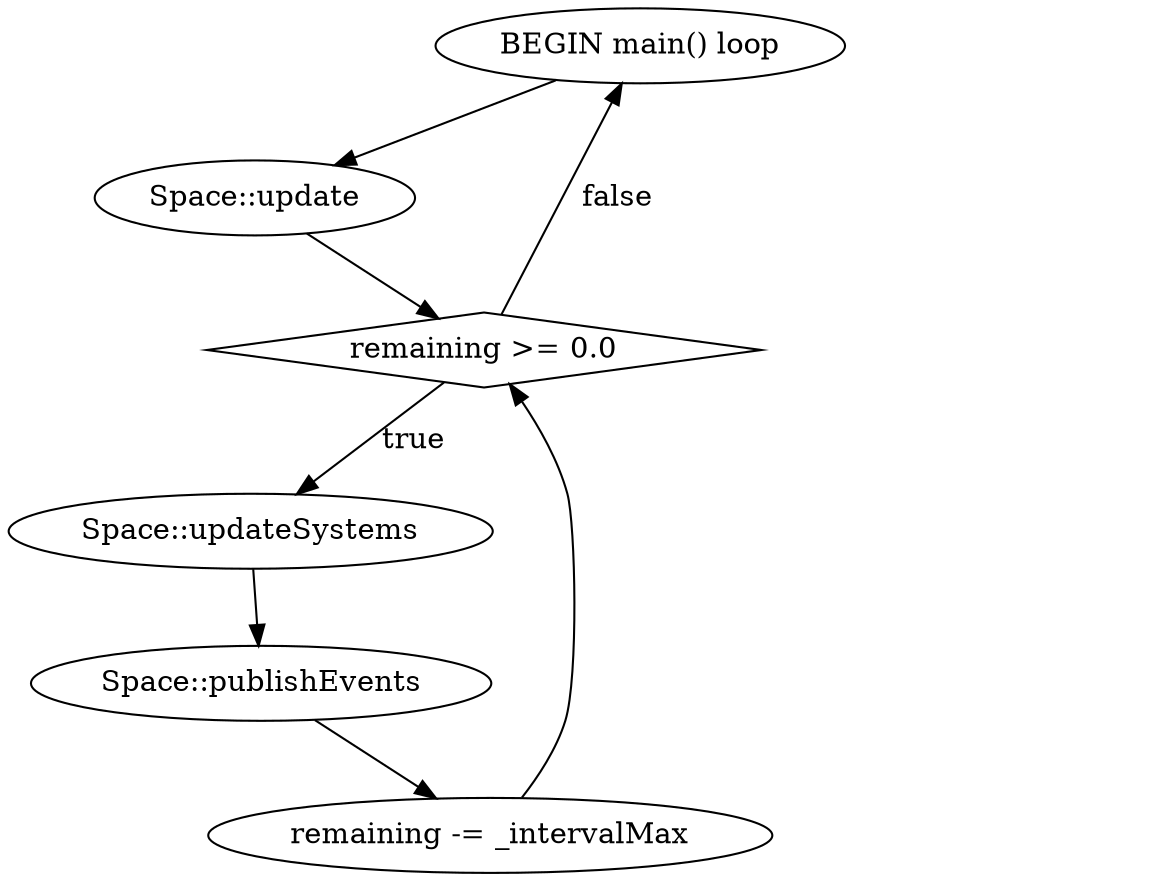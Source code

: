 digraph G {
    nodesep=1;
    fixedsize=false

    // BEGIN NODE FORMATTING
    // Own scope to appear on top
    {
        "BEGIN main() loop";
    }

    // Boxes
    {
        node [fixedsize=false];
        "Space::update";
        "Space::updateSystems";
        "Space::publishEvents";
    
    }

    // Conditionals
    {
        node [shape=diamond];
        "remaining >= 0.0";
    }

    // END NODE FORMATTING

    // make invisible ranks
    rank1 [style=invisible];
    rank2 [style=invisible];

    // make "invisible" (white) link between them
    rank1 -> rank2 [color=white];

    // BEGIN NODES
    "BEGIN main() loop"

    "Space::update";

    "remaining >= 0.0";
    "remaining -= _intervalMax";

    "Space::updateSystems";
    "Space::publishEvents";
    
    // END NODES

    // BEGIN EDGES
    "BEGIN main() loop" -> "Space::update";
    "Space::update" -> "remaining >= 0.0";
    "remaining >= 0.0" -> "Space::updateSystems" [label="true"];
    "Space::updateSystems" -> "Space::publishEvents";
    "Space::publishEvents" -> "remaining -= _intervalMax" -> "remaining >= 0.0";
    "remaining >= 0.0" -> "BEGIN main() loop" [label="false"];

    // END EDGES
}